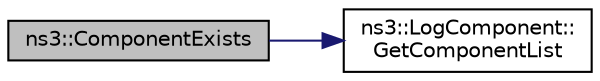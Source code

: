digraph "ns3::ComponentExists"
{
 // LATEX_PDF_SIZE
  edge [fontname="Helvetica",fontsize="10",labelfontname="Helvetica",labelfontsize="10"];
  node [fontname="Helvetica",fontsize="10",shape=record];
  rankdir="LR";
  Node1 [label="ns3::ComponentExists",height=0.2,width=0.4,color="black", fillcolor="grey75", style="filled", fontcolor="black",tooltip="Check if a log component exists."];
  Node1 -> Node2 [color="midnightblue",fontsize="10",style="solid",fontname="Helvetica"];
  Node2 [label="ns3::LogComponent::\lGetComponentList",height=0.2,width=0.4,color="black", fillcolor="white", style="filled",URL="$classns3_1_1_log_component.html#a63eb2c0fd93c30f9081443c2fd4bffe9",tooltip="Get the list of LogComponnents."];
}
